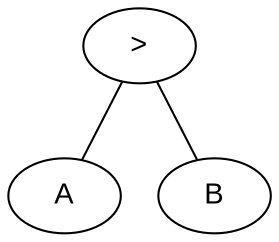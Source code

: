 graph logic {
node [ fontname = "Arial" ]
node1 [ label = ">" ]
node1 -- node2
node2 [ label = "A" ]
node1 -- node3
node3 [ label = "B" ]
}
